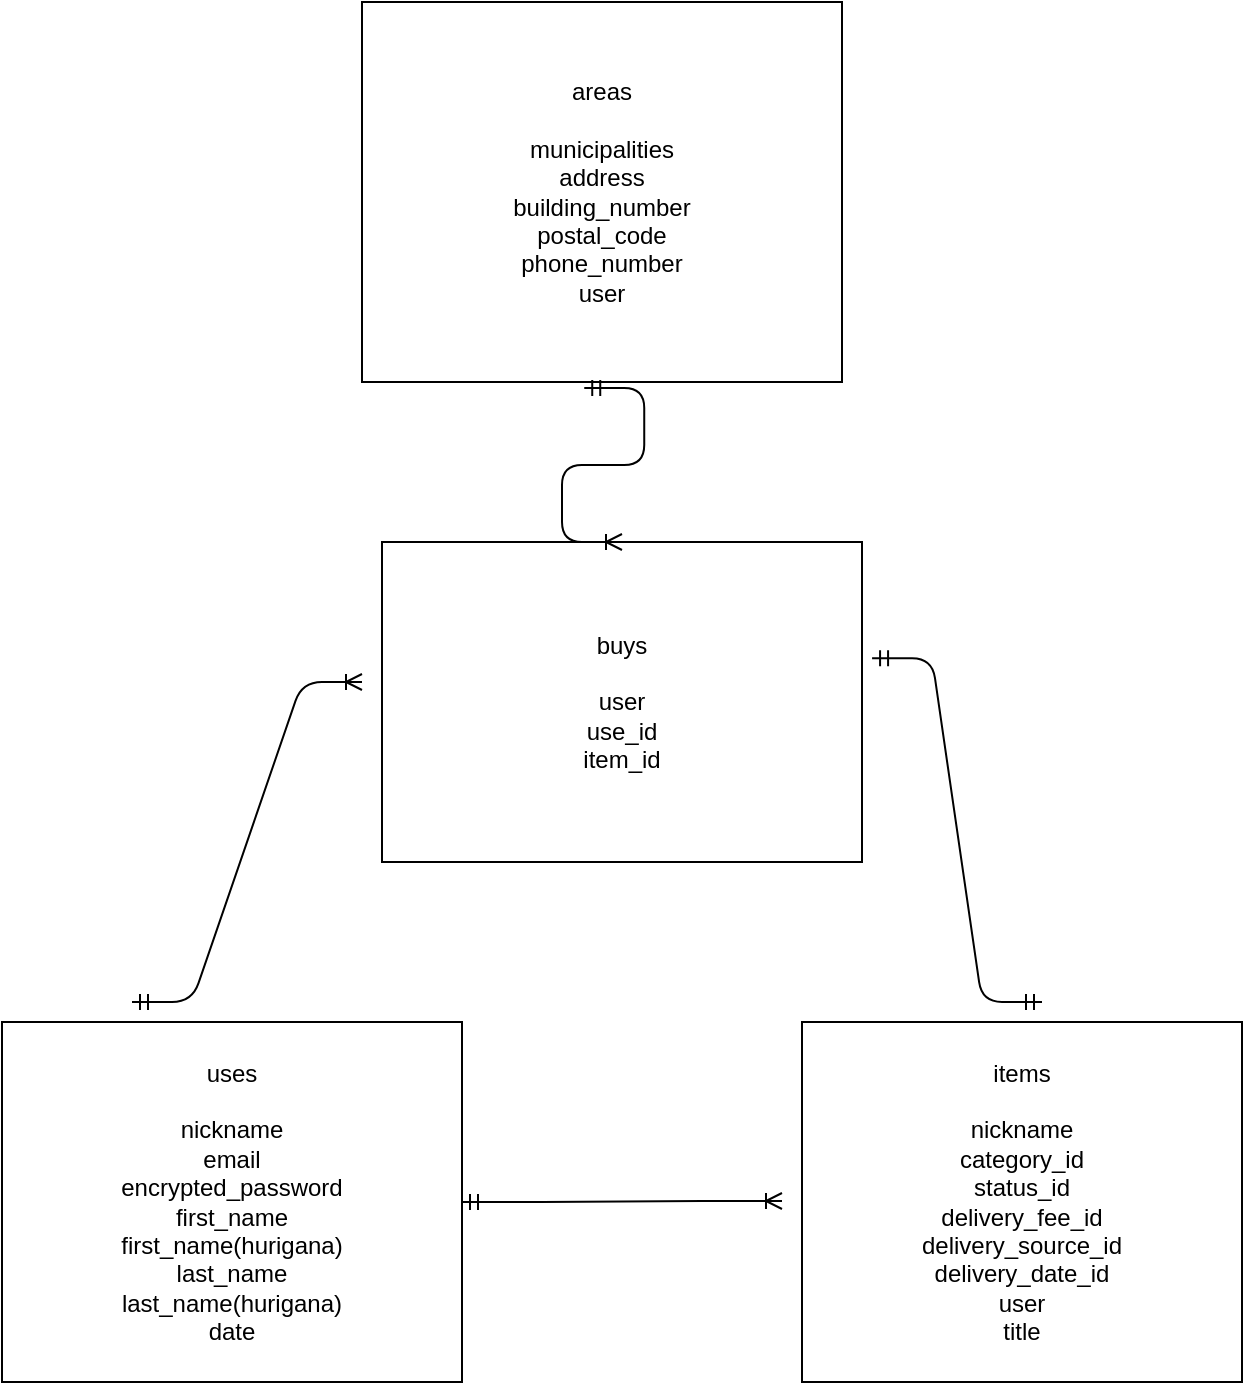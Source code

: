 <mxfile version="14.2.4" type="embed">
    <diagram id="Qit2CvinwSENeYdin00_" name="ページ1">
        <mxGraphModel dx="728" dy="680" grid="1" gridSize="10" guides="1" tooltips="1" connect="1" arrows="1" fold="1" page="1" pageScale="1" pageWidth="827" pageHeight="1169" math="0" shadow="0">
            <root>
                <mxCell id="0"/>
                <mxCell id="1" parent="0"/>
                <mxCell id="54" value="uses&lt;br&gt;&lt;br&gt;nickname&lt;br&gt;email&lt;br&gt;encrypted_password&lt;br&gt;first_name&lt;br&gt;first_name(hurigana)&lt;br&gt;last_name&lt;br&gt;last_name(hurigana)&lt;br&gt;date" style="whiteSpace=wrap;html=1;align=center;" parent="1" vertex="1">
                    <mxGeometry x="80" y="530" width="230" height="180" as="geometry"/>
                </mxCell>
                <mxCell id="55" value="items&lt;br&gt;&lt;br&gt;nickname&lt;br&gt;category_id&lt;br&gt;status_id&lt;br&gt;delivery_fee_id&lt;br&gt;delivery_source_id&lt;br&gt;delivery_date_id&lt;br&gt;user&lt;br&gt;title" style="whiteSpace=wrap;html=1;align=center;" parent="1" vertex="1">
                    <mxGeometry x="480" y="530" width="220" height="180" as="geometry"/>
                </mxCell>
                <mxCell id="57" value="buys&lt;br&gt;&lt;br&gt;user&lt;br&gt;use_id&lt;br&gt;item_id" style="whiteSpace=wrap;html=1;align=center;" parent="1" vertex="1">
                    <mxGeometry x="270" y="290" width="240" height="160" as="geometry"/>
                </mxCell>
                <mxCell id="58" value="areas&lt;br&gt;&lt;br&gt;municipalities&lt;br&gt;address&lt;br&gt;building_number&lt;br&gt;postal_code&lt;br&gt;phone_number&lt;br&gt;user" style="whiteSpace=wrap;html=1;align=center;" parent="1" vertex="1">
                    <mxGeometry x="260" y="20" width="240" height="190" as="geometry"/>
                </mxCell>
                <mxCell id="67" value="" style="edgeStyle=entityRelationEdgeStyle;fontSize=12;html=1;endArrow=ERoneToMany;startArrow=ERmandOne;" parent="1" edge="1">
                    <mxGeometry width="100" height="100" relative="1" as="geometry">
                        <mxPoint x="310" y="620" as="sourcePoint"/>
                        <mxPoint x="470" y="619.5" as="targetPoint"/>
                    </mxGeometry>
                </mxCell>
                <mxCell id="75" value="" style="edgeStyle=entityRelationEdgeStyle;fontSize=12;html=1;endArrow=ERoneToMany;startArrow=ERmandOne;exitX=0.463;exitY=1.016;exitDx=0;exitDy=0;exitPerimeter=0;entryX=0.5;entryY=0;entryDx=0;entryDy=0;" edge="1" parent="1" source="58" target="57">
                    <mxGeometry width="100" height="100" relative="1" as="geometry">
                        <mxPoint x="320" y="470" as="sourcePoint"/>
                        <mxPoint x="420" y="370" as="targetPoint"/>
                    </mxGeometry>
                </mxCell>
                <mxCell id="76" value="" style="edgeStyle=entityRelationEdgeStyle;fontSize=12;html=1;endArrow=ERoneToMany;startArrow=ERmandOne;" edge="1" parent="1">
                    <mxGeometry width="100" height="100" relative="1" as="geometry">
                        <mxPoint x="145" y="520" as="sourcePoint"/>
                        <mxPoint x="260" y="360" as="targetPoint"/>
                    </mxGeometry>
                </mxCell>
                <mxCell id="77" value="" style="edgeStyle=entityRelationEdgeStyle;fontSize=12;html=1;endArrow=ERmandOne;startArrow=ERmandOne;exitX=1.021;exitY=0.363;exitDx=0;exitDy=0;exitPerimeter=0;" edge="1" parent="1" source="57">
                    <mxGeometry width="100" height="100" relative="1" as="geometry">
                        <mxPoint x="540" y="490" as="sourcePoint"/>
                        <mxPoint x="600" y="520" as="targetPoint"/>
                    </mxGeometry>
                </mxCell>
            </root>
        </mxGraphModel>
    </diagram>
</mxfile>